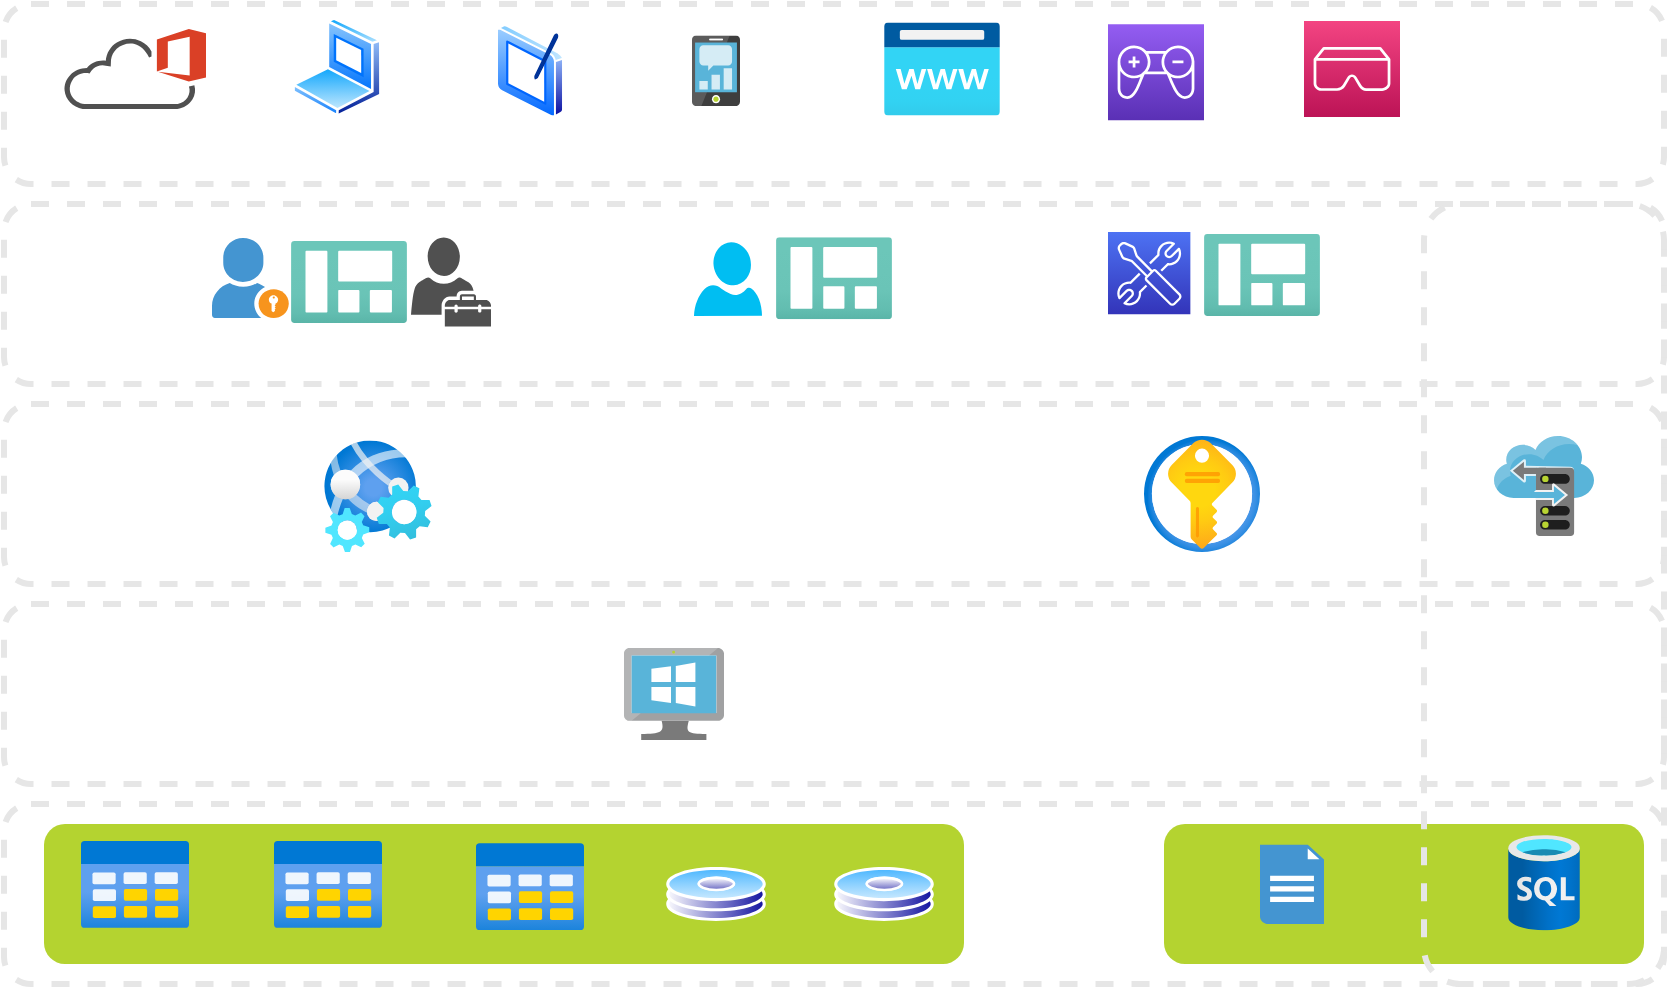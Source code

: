 <mxfile version="13.9.2" type="github">
  <diagram id="Xy2mr8AWGQCi92rcEsp9" name="Page-1">
    <mxGraphModel dx="868" dy="487" grid="1" gridSize="10" guides="1" tooltips="1" connect="1" arrows="1" fold="1" page="1" pageScale="1" pageWidth="850" pageHeight="1100" math="0" shadow="0">
      <root>
        <mxCell id="0" />
        <mxCell id="1" parent="0" />
        <mxCell id="ueokan3URpYZCmvQA0W_-1" value="" style="rounded=1;whiteSpace=wrap;html=1;dashed=1;strokeColor=#E6E6E6;strokeWidth=3;" vertex="1" parent="1">
          <mxGeometry x="10" y="410" width="830" height="90" as="geometry" />
        </mxCell>
        <mxCell id="ueokan3URpYZCmvQA0W_-38" value="" style="rounded=1;whiteSpace=wrap;html=1;dashed=1;sketch=0;strokeWidth=3;strokeColor=none;fillColor=#B4D330;" vertex="1" parent="1">
          <mxGeometry x="30" y="420" width="460" height="70" as="geometry" />
        </mxCell>
        <mxCell id="ueokan3URpYZCmvQA0W_-7" value="" style="rounded=1;whiteSpace=wrap;html=1;dashed=1;strokeColor=#E6E6E6;strokeWidth=3;" vertex="1" parent="1">
          <mxGeometry x="10" y="310" width="830" height="90" as="geometry" />
        </mxCell>
        <mxCell id="ueokan3URpYZCmvQA0W_-37" value="" style="rounded=1;whiteSpace=wrap;html=1;dashed=1;sketch=0;strokeWidth=3;strokeColor=none;fillColor=#B4D330;" vertex="1" parent="1">
          <mxGeometry x="590" y="420" width="240" height="70" as="geometry" />
        </mxCell>
        <mxCell id="ueokan3URpYZCmvQA0W_-6" value="" style="rounded=1;whiteSpace=wrap;html=1;dashed=1;strokeColor=#E6E6E6;strokeWidth=3;" vertex="1" parent="1">
          <mxGeometry x="10" y="210" width="830" height="90" as="geometry" />
        </mxCell>
        <mxCell id="ueokan3URpYZCmvQA0W_-8" value="" style="rounded=1;whiteSpace=wrap;html=1;dashed=1;strokeColor=#E6E6E6;strokeWidth=3;" vertex="1" parent="1">
          <mxGeometry x="10" y="110" width="830" height="90" as="geometry" />
        </mxCell>
        <mxCell id="ueokan3URpYZCmvQA0W_-9" value="" style="rounded=1;whiteSpace=wrap;html=1;dashed=1;strokeColor=#E6E6E6;strokeWidth=3;" vertex="1" parent="1">
          <mxGeometry x="10" y="10" width="830" height="90" as="geometry" />
        </mxCell>
        <mxCell id="ueokan3URpYZCmvQA0W_-10" value="" style="rounded=1;whiteSpace=wrap;html=1;dashed=1;strokeColor=#E6E6E6;strokeWidth=3;fillColor=none;" vertex="1" parent="1">
          <mxGeometry x="720" y="110" width="120" height="390" as="geometry" />
        </mxCell>
        <mxCell id="ueokan3URpYZCmvQA0W_-12" value="" style="aspect=fixed;html=1;points=[];align=center;image;fontSize=12;image=img/lib/azure2/databases/SQL_Database.svg;dashed=1;strokeColor=#E6E6E6;strokeWidth=3;fillColor=none;" vertex="1" parent="1">
          <mxGeometry x="762.08" y="425.46" width="35.85" height="47.8" as="geometry" />
        </mxCell>
        <mxCell id="ueokan3URpYZCmvQA0W_-13" value="" style="aspect=fixed;html=1;points=[];align=center;image;fontSize=12;image=img/lib/azure2/general/Table.svg;dashed=1;strokeColor=#E6E6E6;strokeWidth=3;fillColor=none;" vertex="1" parent="1">
          <mxGeometry x="48.5" y="428.25" width="54" height="43.88" as="geometry" />
        </mxCell>
        <mxCell id="ueokan3URpYZCmvQA0W_-14" value="" style="aspect=fixed;html=1;points=[];align=center;image;fontSize=12;image=img/lib/azure2/general/Dashboard.svg;dashed=1;strokeColor=#E6E6E6;strokeWidth=3;fillColor=none;sketch=0;" vertex="1" parent="1">
          <mxGeometry x="153.5" y="128.53" width="58" height="40.94" as="geometry" />
        </mxCell>
        <mxCell id="ueokan3URpYZCmvQA0W_-15" value="" style="aspect=fixed;html=1;points=[];align=center;image;fontSize=12;image=img/lib/azure2/general/Dashboard.svg;dashed=1;strokeColor=#F08705;strokeWidth=3;fillColor=none;sketch=0;" vertex="1" parent="1">
          <mxGeometry x="396" y="126.67" width="58" height="40.94" as="geometry" />
        </mxCell>
        <mxCell id="ueokan3URpYZCmvQA0W_-16" value="" style="aspect=fixed;html=1;points=[];align=center;image;fontSize=12;image=img/lib/azure2/general/Dashboard.svg;dashed=1;strokeColor=#E6E6E6;strokeWidth=3;fillColor=none;sketch=0;" vertex="1" parent="1">
          <mxGeometry x="610" y="125" width="58" height="40.94" as="geometry" />
        </mxCell>
        <mxCell id="ueokan3URpYZCmvQA0W_-18" value="" style="aspect=fixed;html=1;points=[];align=center;image;fontSize=12;image=img/lib/azure2/preview/Web_Environment.svg;dashed=1;sketch=1;strokeColor=#E6E6E6;strokeWidth=3;fillColor=none;" vertex="1" parent="1">
          <mxGeometry x="170" y="228.31" width="54" height="55.69" as="geometry" />
        </mxCell>
        <mxCell id="ueokan3URpYZCmvQA0W_-20" value="" style="aspect=fixed;html=1;points=[];align=center;image;fontSize=12;image=img/lib/azure2/security/Key_Vaults.svg;dashed=1;sketch=1;strokeColor=#E6E6E6;strokeWidth=3;fillColor=none;" vertex="1" parent="1">
          <mxGeometry x="580" y="226" width="58" height="58" as="geometry" />
        </mxCell>
        <mxCell id="ueokan3URpYZCmvQA0W_-22" value="" style="aspect=fixed;html=1;points=[];align=center;image;fontSize=12;image=img/lib/mscae/Mobile_Engagement.svg;dashed=1;sketch=1;strokeColor=#E6E6E6;strokeWidth=3;fillColor=none;" vertex="1" parent="1">
          <mxGeometry x="354" y="25.74" width="24" height="35.29" as="geometry" />
        </mxCell>
        <mxCell id="ueokan3URpYZCmvQA0W_-23" value="" style="aspect=fixed;html=1;points=[];align=center;image;fontSize=12;image=img/lib/mscae/Storage_sync_service.svg;dashed=1;sketch=1;strokeColor=#E6E6E6;strokeWidth=3;fillColor=none;" vertex="1" parent="1">
          <mxGeometry x="755" y="226" width="50" height="50" as="geometry" />
        </mxCell>
        <mxCell id="ueokan3URpYZCmvQA0W_-24" value="" style="pointerEvents=1;shadow=0;dashed=0;html=1;strokeColor=none;fillColor=#505050;labelPosition=center;verticalLabelPosition=bottom;outlineConnect=0;verticalAlign=top;align=center;shape=mxgraph.office.clouds.office_365;sketch=0;" vertex="1" parent="1">
          <mxGeometry x="40" y="22.5" width="71" height="40" as="geometry" />
        </mxCell>
        <mxCell id="ueokan3URpYZCmvQA0W_-25" value="" style="aspect=fixed;perimeter=ellipsePerimeter;html=1;align=center;shadow=0;dashed=0;spacingTop=3;image;image=img/lib/active_directory/laptop_client.svg;sketch=0;strokeColor=#E6E6E6;strokeWidth=3;fillColor=none;" vertex="1" parent="1">
          <mxGeometry x="154" y="16.5" width="45" height="50" as="geometry" />
        </mxCell>
        <mxCell id="ueokan3URpYZCmvQA0W_-26" value="" style="aspect=fixed;perimeter=ellipsePerimeter;html=1;align=center;shadow=0;dashed=0;spacingTop=3;image;image=img/lib/active_directory/hard_disk.svg;sketch=0;strokeColor=#E6E6E6;strokeWidth=3;fillColor=none;" vertex="1" parent="1">
          <mxGeometry x="341" y="441.5" width="50" height="27" as="geometry" />
        </mxCell>
        <mxCell id="ueokan3URpYZCmvQA0W_-27" value="" style="aspect=fixed;perimeter=ellipsePerimeter;html=1;align=center;shadow=0;dashed=0;spacingTop=3;image;image=img/lib/active_directory/tablet_pc.svg;sketch=0;strokeColor=#E6E6E6;strokeWidth=3;fillColor=none;" vertex="1" parent="1">
          <mxGeometry x="256" y="20.1" width="34" height="46.58" as="geometry" />
        </mxCell>
        <mxCell id="ueokan3URpYZCmvQA0W_-28" value="" style="aspect=fixed;html=1;points=[];align=center;image;fontSize=12;image=img/lib/azure2/app_services/App_Service_Domains.svg;dashed=1;sketch=0;strokeColor=#E6E6E6;strokeWidth=3;fillColor=none;" vertex="1" parent="1">
          <mxGeometry x="450" y="19.3" width="58" height="46.4" as="geometry" />
        </mxCell>
        <mxCell id="ueokan3URpYZCmvQA0W_-29" value="" style="outlineConnect=0;fontColor=#232F3E;gradientColor=#945DF2;gradientDirection=north;fillColor=#5A30B5;strokeColor=#ffffff;dashed=0;verticalLabelPosition=bottom;verticalAlign=top;align=center;html=1;fontSize=12;fontStyle=0;aspect=fixed;shape=mxgraph.aws4.resourceIcon;resIcon=mxgraph.aws4.game_tech2;sketch=0;" vertex="1" parent="1">
          <mxGeometry x="562" y="20.1" width="48" height="48" as="geometry" />
        </mxCell>
        <mxCell id="ueokan3URpYZCmvQA0W_-30" value="" style="shape=image;html=1;verticalAlign=top;verticalLabelPosition=bottom;labelBackgroundColor=#ffffff;imageAspect=0;aspect=fixed;image=https://cdn2.iconfinder.com/data/icons/vivid/48/vr-128.png;dashed=1;sketch=0;strokeColor=#E6E6E6;strokeWidth=3;fillColor=none;" vertex="1" parent="1">
          <mxGeometry x="741.82" y="9.82" width="76.36" height="76.36" as="geometry" />
        </mxCell>
        <mxCell id="ueokan3URpYZCmvQA0W_-31" value="" style="outlineConnect=0;fontColor=#232F3E;gradientColor=#F34482;gradientDirection=north;fillColor=#BC1356;strokeColor=#ffffff;dashed=0;verticalLabelPosition=bottom;verticalAlign=top;align=center;html=1;fontSize=12;fontStyle=0;aspect=fixed;shape=mxgraph.aws4.resourceIcon;resIcon=mxgraph.aws4.ar_vr;sketch=0;" vertex="1" parent="1">
          <mxGeometry x="660" y="18.5" width="48" height="48" as="geometry" />
        </mxCell>
        <mxCell id="ueokan3URpYZCmvQA0W_-32" value="" style="shadow=0;dashed=0;html=1;strokeColor=none;fillColor=#4495D1;labelPosition=center;verticalLabelPosition=bottom;verticalAlign=top;align=center;outlineConnect=0;shape=mxgraph.veeam.portal_admin;sketch=0;" vertex="1" parent="1">
          <mxGeometry x="114" y="127" width="38.4" height="40" as="geometry" />
        </mxCell>
        <mxCell id="ueokan3URpYZCmvQA0W_-33" value="" style="pointerEvents=1;shadow=0;dashed=0;html=1;strokeColor=none;fillColor=#505050;labelPosition=center;verticalLabelPosition=bottom;verticalAlign=top;outlineConnect=0;align=center;shape=mxgraph.office.users.tenant_admin;sketch=0;" vertex="1" parent="1">
          <mxGeometry x="213.5" y="126.77" width="40" height="44.47" as="geometry" />
        </mxCell>
        <mxCell id="ueokan3URpYZCmvQA0W_-34" value="" style="verticalLabelPosition=bottom;html=1;verticalAlign=top;align=center;strokeColor=none;fillColor=#00BEF2;shape=mxgraph.azure.user;dashed=1;sketch=0;" vertex="1" parent="1">
          <mxGeometry x="355" y="129.13" width="34" height="36.81" as="geometry" />
        </mxCell>
        <mxCell id="ueokan3URpYZCmvQA0W_-35" value="" style="outlineConnect=0;fontColor=#232F3E;gradientColor=#4D72F3;gradientDirection=north;fillColor=#3334B9;strokeColor=#ffffff;dashed=0;verticalLabelPosition=bottom;verticalAlign=top;align=center;html=1;fontSize=12;fontStyle=0;aspect=fixed;shape=mxgraph.aws4.resourceIcon;resIcon=mxgraph.aws4.developer_tools;sketch=0;" vertex="1" parent="1">
          <mxGeometry x="562" y="124" width="41.18" height="41.18" as="geometry" />
        </mxCell>
        <mxCell id="ueokan3URpYZCmvQA0W_-36" value="" style="shadow=0;dashed=0;html=1;strokeColor=none;fillColor=#4495D1;labelPosition=center;verticalLabelPosition=bottom;verticalAlign=top;align=center;outlineConnect=0;shape=mxgraph.veeam.2d.report;sketch=0;" vertex="1" parent="1">
          <mxGeometry x="638" y="430.39" width="32" height="39.61" as="geometry" />
        </mxCell>
        <mxCell id="ueokan3URpYZCmvQA0W_-39" value="" style="aspect=fixed;perimeter=ellipsePerimeter;html=1;align=center;shadow=0;dashed=0;spacingTop=3;image;image=img/lib/active_directory/hard_disk.svg;sketch=0;strokeColor=#E6E6E6;strokeWidth=3;fillColor=none;" vertex="1" parent="1">
          <mxGeometry x="425" y="441.5" width="50" height="27" as="geometry" />
        </mxCell>
        <mxCell id="ueokan3URpYZCmvQA0W_-40" value="" style="aspect=fixed;html=1;points=[];align=center;image;fontSize=12;image=img/lib/azure2/general/Table.svg;dashed=1;strokeColor=#E6E6E6;strokeWidth=3;fillColor=none;" vertex="1" parent="1">
          <mxGeometry x="145" y="428.25" width="54" height="43.88" as="geometry" />
        </mxCell>
        <mxCell id="ueokan3URpYZCmvQA0W_-41" value="" style="aspect=fixed;html=1;points=[];align=center;image;fontSize=12;image=img/lib/azure2/general/Table.svg;dashed=1;strokeColor=#E6E6E6;strokeWidth=3;fillColor=none;" vertex="1" parent="1">
          <mxGeometry x="246" y="429.38" width="54" height="43.88" as="geometry" />
        </mxCell>
        <mxCell id="ueokan3URpYZCmvQA0W_-43" value="" style="aspect=fixed;html=1;points=[];align=center;image;fontSize=12;image=img/lib/mscae/VirtualMachineWindows.svg;dashed=1;sketch=0;strokeColor=#E6E6E6;strokeWidth=3;fillColor=#B4D330;" vertex="1" parent="1">
          <mxGeometry x="320" y="332" width="50" height="46" as="geometry" />
        </mxCell>
        <mxCell id="ueokan3URpYZCmvQA0W_-45" value="" style="shape=image;html=1;verticalAlign=top;verticalLabelPosition=bottom;labelBackgroundColor=#ffffff;imageAspect=0;aspect=fixed;image=https://cdn3.iconfinder.com/data/icons/social-7/500/Android_robot_social-128.png;dashed=1;sketch=0;strokeColor=#E6E6E6;strokeWidth=3;fillColor=#B4D330;" vertex="1" parent="1">
          <mxGeometry x="220.5" y="315.5" width="79" height="79" as="geometry" />
        </mxCell>
      </root>
    </mxGraphModel>
  </diagram>
</mxfile>
